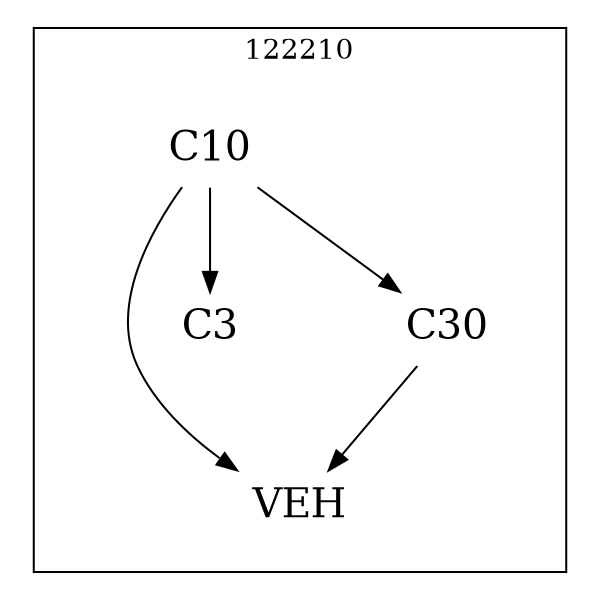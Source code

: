 strict digraph DAGS {
	size = "4,4!" ; ratio ="fill"; subgraph cluster_0{
			labeldoc = "t";
			label = "122210";node	[label= VEH, shape = plaintext, fontsize=20] VEH;node	[label= C3, shape = plaintext, fontsize=20] C3;node	[label= C10, shape = plaintext, fontsize=20] C10;node	[label= C30, shape = plaintext, fontsize=20] C30;
C10->VEH;
C10->C3;
C10->C30;
C30->VEH;
	}}